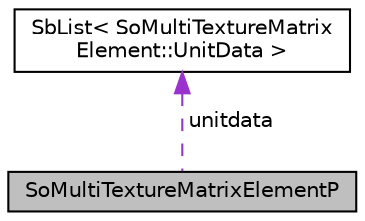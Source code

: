 digraph "SoMultiTextureMatrixElementP"
{
 // LATEX_PDF_SIZE
  edge [fontname="Helvetica",fontsize="10",labelfontname="Helvetica",labelfontsize="10"];
  node [fontname="Helvetica",fontsize="10",shape=record];
  Node1 [label="SoMultiTextureMatrixElementP",height=0.2,width=0.4,color="black", fillcolor="grey75", style="filled", fontcolor="black",tooltip=" "];
  Node2 -> Node1 [dir="back",color="darkorchid3",fontsize="10",style="dashed",label=" unitdata" ,fontname="Helvetica"];
  Node2 [label="SbList\< SoMultiTextureMatrix\lElement::UnitData \>",height=0.2,width=0.4,color="black", fillcolor="white", style="filled",URL="$classSbList.html",tooltip=" "];
}

